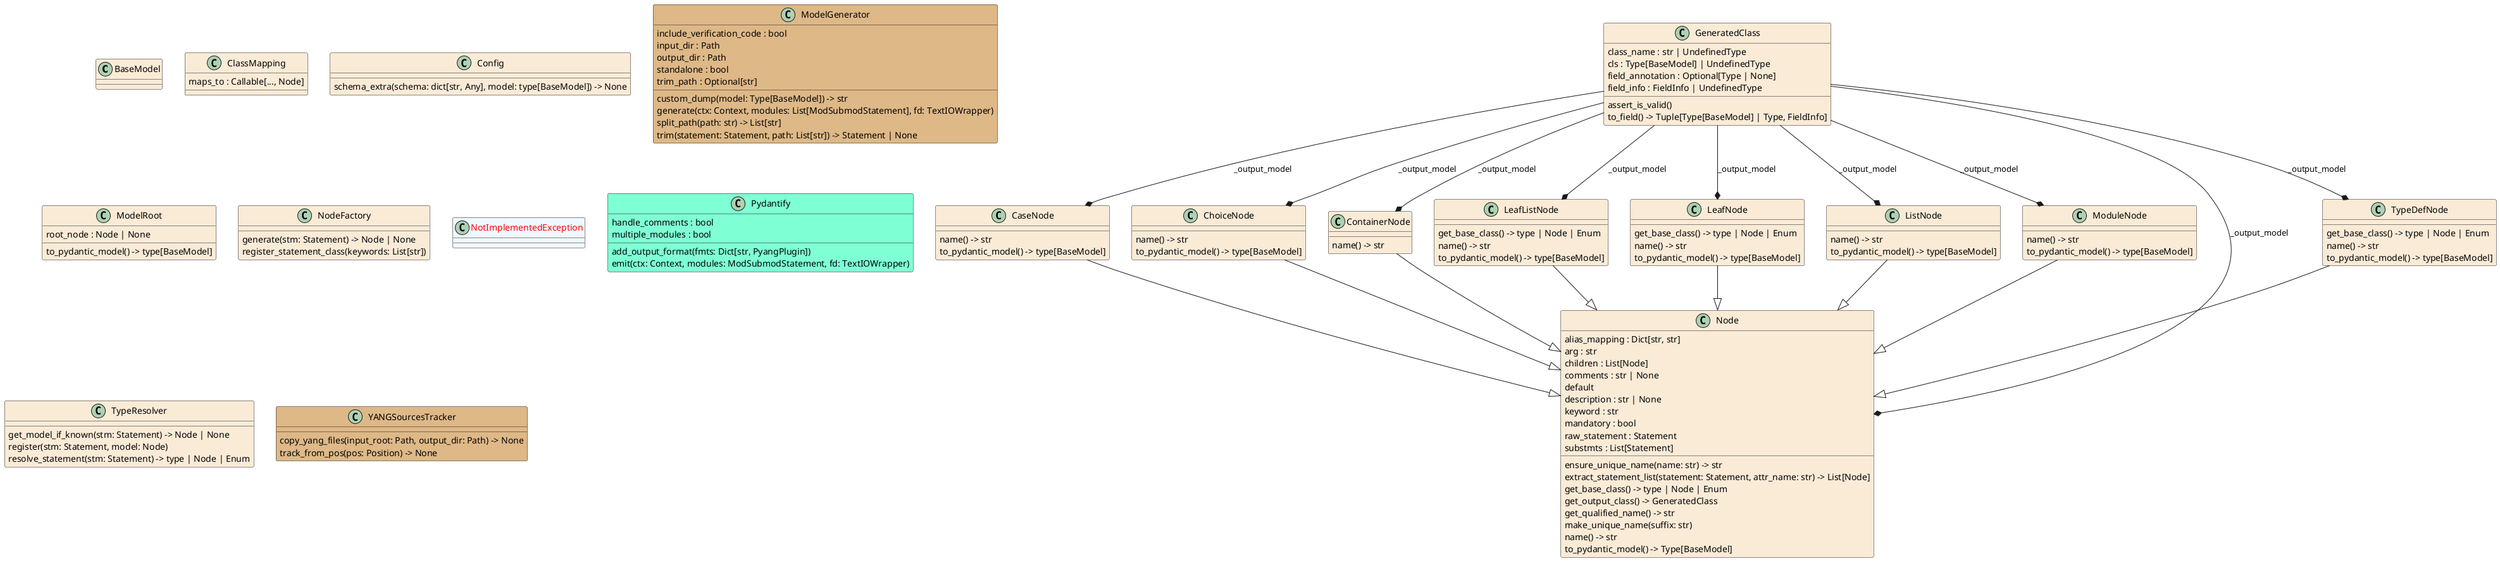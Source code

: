 @startuml classes_pydantify
set namespaceSeparator none
class "BaseModel" as pydantify.models.base.BaseModel #antiquewhite {
}
class "CaseNode" as pydantify.models.models.CaseNode #antiquewhite {
  name() -> str
  to_pydantic_model() -> type[BaseModel]
}
class "ChoiceNode" as pydantify.models.models.ChoiceNode #antiquewhite {
  name() -> str
  to_pydantic_model() -> type[BaseModel]
}
class "ClassMapping" as pydantify.models.nodefactory.NodeFactory.ClassMapping #antiquewhite {
  maps_to : Callable[..., Node]
}
class "Config" as pydantify.models.base.BaseModel.Config #antiquewhite {
  schema_extra(schema: dict[str, Any], model: type[BaseModel]) -> None
}
class "ContainerNode" as pydantify.models.models.ContainerNode #antiquewhite {
  name() -> str
}
class "GeneratedClass" as pydantify.models.base.GeneratedClass #antiquewhite {
  class_name : str | UndefinedType
  cls : Type[BaseModel] | UndefinedType
  field_annotation : Optional[Type | None]
  field_info : FieldInfo | UndefinedType
  assert_is_valid()
  to_field() -> Tuple[Type[BaseModel] | Type, FieldInfo]
}
class "LeafListNode" as pydantify.models.models.LeafListNode #antiquewhite {
  get_base_class() -> type | Node | Enum
  name() -> str
  to_pydantic_model() -> type[BaseModel]
}
class "LeafNode" as pydantify.models.models.LeafNode #antiquewhite {
  get_base_class() -> type | Node | Enum
  name() -> str
  to_pydantic_model() -> type[BaseModel]
}
class "ListNode" as pydantify.models.models.ListNode #antiquewhite {
  name() -> str
  to_pydantic_model() -> type[BaseModel]
}
class "ModelGenerator" as pydantify.utility.model_generator.ModelGenerator #burlywood {
  include_verification_code : bool
  input_dir : Path
  output_dir : Path
  standalone : bool
  trim_path : Optional[str]
  custom_dump(model: Type[BaseModel]) -> str
  generate(ctx: Context, modules: List[ModSubmodStatement], fd: TextIOWrapper)
  split_path(path: str) -> List[str]
  trim(statement: Statement, path: List[str]) -> Statement | None
}
class "ModelRoot" as pydantify.models.models.ModelRoot #antiquewhite {
  root_node : Node | None
  to_pydantic_model() -> type[BaseModel]
}
class "ModuleNode" as pydantify.models.models.ModuleNode #antiquewhite {
  name() -> str
  to_pydantic_model() -> type[BaseModel]
}
class "Node" as pydantify.models.base.Node #antiquewhite {
  alias_mapping : Dict[str, str]
  arg : str
  children : List[Node]
  comments : str | None
  default
  description : str | None
  keyword : str
  mandatory : bool
  raw_statement : Statement
  substmts : List[Statement]
  ensure_unique_name(name: str) -> str
  extract_statement_list(statement: Statement, attr_name: str) -> List[Node]
  get_base_class() -> type | Node | Enum
  get_output_class() -> GeneratedClass
  get_qualified_name() -> str
  make_unique_name(suffix: str)
  name() -> str
  to_pydantic_model() -> Type[BaseModel]
}
class "NodeFactory" as pydantify.models.nodefactory.NodeFactory #antiquewhite {
  generate(stm: Statement) -> Node | None
  register_statement_class(keywords: List[str])
}
class "<color:red>NotImplementedException</color>" as pydantify.exceptions.NotImplementedException #aliceblue {
}
class "Pydantify" as pydantify.plugins.pydantic_plugin.Pydantify #aquamarine {
  handle_comments : bool
  multiple_modules : bool
  add_output_format(fmts: Dict[str, PyangPlugin])
  emit(ctx: Context, modules: ModSubmodStatement, fd: TextIOWrapper)
}
class "TypeDefNode" as pydantify.models.models.TypeDefNode #antiquewhite {
  get_base_class() -> type | Node | Enum
  name() -> str
  to_pydantic_model() -> type[BaseModel]
}
class "TypeResolver" as pydantify.models.typeresolver.TypeResolver #antiquewhite {
  get_model_if_known(stm: Statement) -> Node | None
  register(stm: Statement, model: Node)
  resolve_statement(stm: Statement) -> type | Node | Enum
}
class "YANGSourcesTracker" as pydantify.utility.yang_sources_tracker.YANGSourcesTracker #burlywood {
  copy_yang_files(input_root: Path, output_dir: Path) -> None
  track_from_pos(pos: Position) -> None
}
pydantify.models.models.CaseNode --|> pydantify.models.base.Node
pydantify.models.models.ChoiceNode --|> pydantify.models.base.Node
pydantify.models.models.ContainerNode --|> pydantify.models.base.Node
pydantify.models.models.LeafListNode --|> pydantify.models.base.Node
pydantify.models.models.LeafNode --|> pydantify.models.base.Node
pydantify.models.models.ListNode --|> pydantify.models.base.Node
pydantify.models.models.ModuleNode --|> pydantify.models.base.Node
pydantify.models.models.TypeDefNode --|> pydantify.models.base.Node
pydantify.models.base.GeneratedClass --* pydantify.models.base.Node : _output_model
pydantify.models.base.GeneratedClass --* pydantify.models.models.CaseNode : _output_model
pydantify.models.base.GeneratedClass --* pydantify.models.models.ChoiceNode : _output_model
pydantify.models.base.GeneratedClass --* pydantify.models.models.ContainerNode : _output_model
pydantify.models.base.GeneratedClass --* pydantify.models.models.LeafListNode : _output_model
pydantify.models.base.GeneratedClass --* pydantify.models.models.LeafNode : _output_model
pydantify.models.base.GeneratedClass --* pydantify.models.models.ListNode : _output_model
pydantify.models.base.GeneratedClass --* pydantify.models.models.ModuleNode : _output_model
pydantify.models.base.GeneratedClass --* pydantify.models.models.TypeDefNode : _output_model
@enduml
